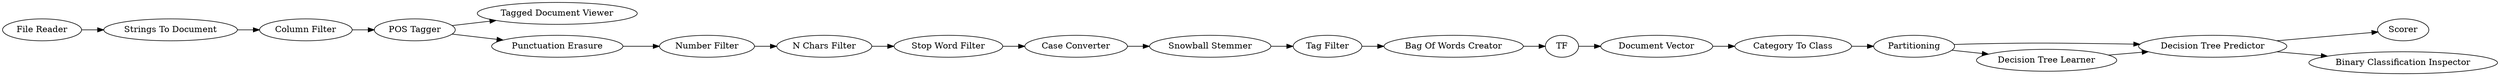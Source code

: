 digraph {
	"-3879934212433439793_12" [label=TF]
	"-3879934212433439793_30" [label="Number Filter"]
	"-3879934212433439793_275" [label="Category To Class"]
	"-3879934212433439793_279" [label="Decision Tree Predictor"]
	"-3879934212433439793_289" [label="File Reader"]
	"-3879934212433439793_277" [label=Partitioning]
	"-3879934212433439793_296" [label="Document Vector"]
	"-3879934212433439793_280" [label=Scorer]
	"-3879934212433439793_35" [label="Tag Filter"]
	"-3879934212433439793_293" [label="POS Tagger"]
	"-3879934212433439793_299" [label="Binary Classification Inspector"]
	"-3879934212433439793_298" [label="Tagged Document Viewer"]
	"-3879934212433439793_36" [label="Bag Of Words Creator"]
	"-3879934212433439793_34" [label="Snowball Stemmer"]
	"-3879934212433439793_31" [label="N Chars Filter"]
	"-3879934212433439793_6" [label="Column Filter"]
	"-3879934212433439793_7" [label="Strings To Document"]
	"-3879934212433439793_29" [label="Punctuation Erasure"]
	"-3879934212433439793_291" [label="Decision Tree Learner"]
	"-3879934212433439793_297" [label="Stop Word Filter"]
	"-3879934212433439793_33" [label="Case Converter"]
	"-3879934212433439793_279" -> "-3879934212433439793_280"
	"-3879934212433439793_293" -> "-3879934212433439793_298"
	"-3879934212433439793_293" -> "-3879934212433439793_29"
	"-3879934212433439793_30" -> "-3879934212433439793_31"
	"-3879934212433439793_296" -> "-3879934212433439793_275"
	"-3879934212433439793_277" -> "-3879934212433439793_279"
	"-3879934212433439793_289" -> "-3879934212433439793_7"
	"-3879934212433439793_6" -> "-3879934212433439793_293"
	"-3879934212433439793_291" -> "-3879934212433439793_279"
	"-3879934212433439793_29" -> "-3879934212433439793_30"
	"-3879934212433439793_34" -> "-3879934212433439793_35"
	"-3879934212433439793_35" -> "-3879934212433439793_36"
	"-3879934212433439793_275" -> "-3879934212433439793_277"
	"-3879934212433439793_31" -> "-3879934212433439793_297"
	"-3879934212433439793_36" -> "-3879934212433439793_12"
	"-3879934212433439793_279" -> "-3879934212433439793_299"
	"-3879934212433439793_12" -> "-3879934212433439793_296"
	"-3879934212433439793_277" -> "-3879934212433439793_291"
	"-3879934212433439793_297" -> "-3879934212433439793_33"
	"-3879934212433439793_33" -> "-3879934212433439793_34"
	"-3879934212433439793_7" -> "-3879934212433439793_6"
	rankdir=LR
}
